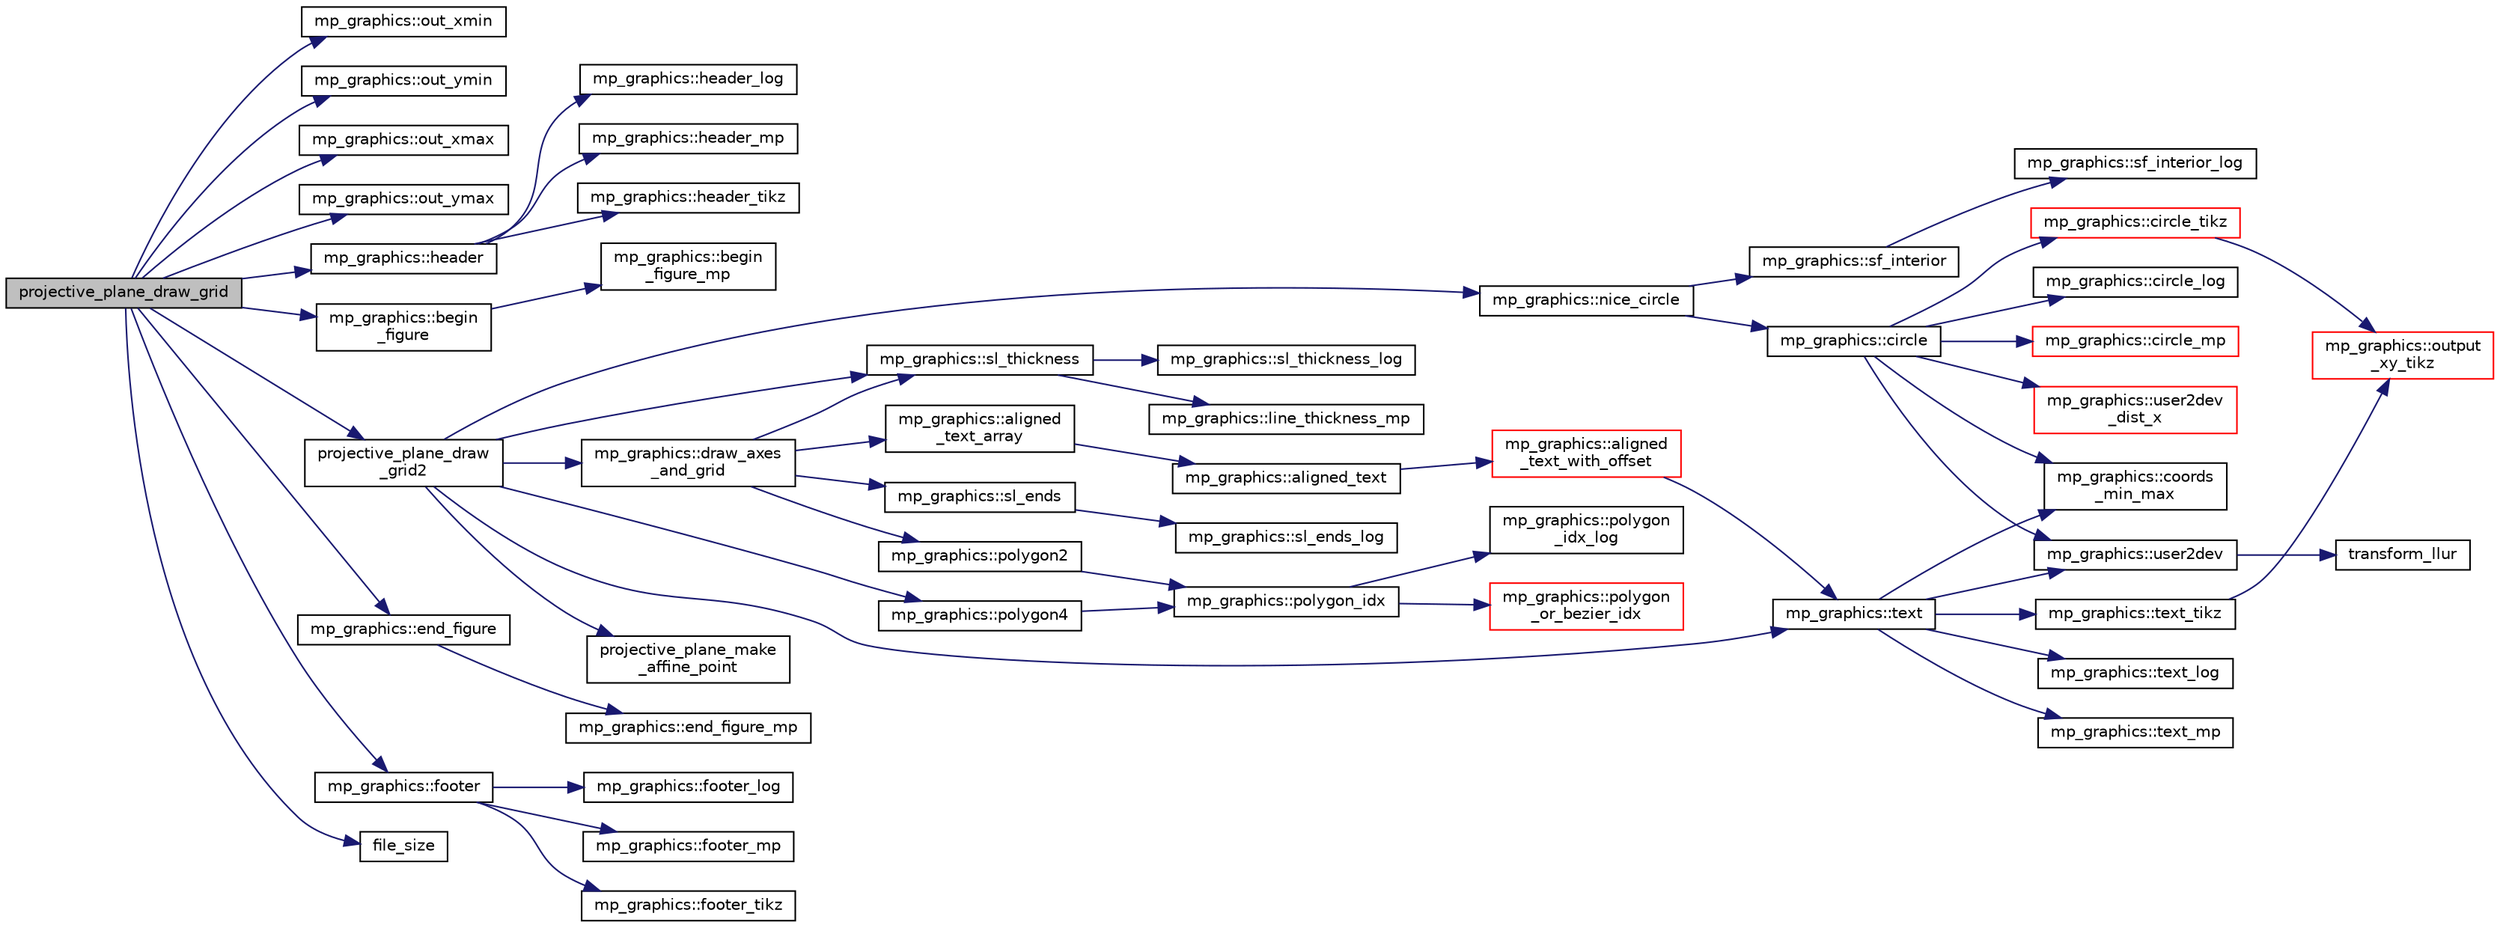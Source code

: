 digraph "projective_plane_draw_grid"
{
  edge [fontname="Helvetica",fontsize="10",labelfontname="Helvetica",labelfontsize="10"];
  node [fontname="Helvetica",fontsize="10",shape=record];
  rankdir="LR";
  Node204 [label="projective_plane_draw_grid",height=0.2,width=0.4,color="black", fillcolor="grey75", style="filled", fontcolor="black"];
  Node204 -> Node205 [color="midnightblue",fontsize="10",style="solid",fontname="Helvetica"];
  Node205 [label="mp_graphics::out_xmin",height=0.2,width=0.4,color="black", fillcolor="white", style="filled",URL="$da/d2c/classmp__graphics.html#a565bfb3987a4e246e3fd61d15c714ee7"];
  Node204 -> Node206 [color="midnightblue",fontsize="10",style="solid",fontname="Helvetica"];
  Node206 [label="mp_graphics::out_ymin",height=0.2,width=0.4,color="black", fillcolor="white", style="filled",URL="$da/d2c/classmp__graphics.html#a01d97c3ec8360a3c2244aa895e2b9c9e"];
  Node204 -> Node207 [color="midnightblue",fontsize="10",style="solid",fontname="Helvetica"];
  Node207 [label="mp_graphics::out_xmax",height=0.2,width=0.4,color="black", fillcolor="white", style="filled",URL="$da/d2c/classmp__graphics.html#af0f66267f65077db72afeb0ce0b8df31"];
  Node204 -> Node208 [color="midnightblue",fontsize="10",style="solid",fontname="Helvetica"];
  Node208 [label="mp_graphics::out_ymax",height=0.2,width=0.4,color="black", fillcolor="white", style="filled",URL="$da/d2c/classmp__graphics.html#a16d4b00f27d431c20c08840b6043cc7f"];
  Node204 -> Node209 [color="midnightblue",fontsize="10",style="solid",fontname="Helvetica"];
  Node209 [label="mp_graphics::header",height=0.2,width=0.4,color="black", fillcolor="white", style="filled",URL="$da/d2c/classmp__graphics.html#ad500b1cac8c75bf8a2f2ac78938c4e30"];
  Node209 -> Node210 [color="midnightblue",fontsize="10",style="solid",fontname="Helvetica"];
  Node210 [label="mp_graphics::header_log",height=0.2,width=0.4,color="black", fillcolor="white", style="filled",URL="$da/d2c/classmp__graphics.html#a001ad397d28bb3032a3201aac0896ce8"];
  Node209 -> Node211 [color="midnightblue",fontsize="10",style="solid",fontname="Helvetica"];
  Node211 [label="mp_graphics::header_mp",height=0.2,width=0.4,color="black", fillcolor="white", style="filled",URL="$da/d2c/classmp__graphics.html#ad08252e9be57fd9d484a80a1c3602969"];
  Node209 -> Node212 [color="midnightblue",fontsize="10",style="solid",fontname="Helvetica"];
  Node212 [label="mp_graphics::header_tikz",height=0.2,width=0.4,color="black", fillcolor="white", style="filled",URL="$da/d2c/classmp__graphics.html#a89a5fbf0e495443260399c1b6b3bb320"];
  Node204 -> Node213 [color="midnightblue",fontsize="10",style="solid",fontname="Helvetica"];
  Node213 [label="mp_graphics::begin\l_figure",height=0.2,width=0.4,color="black", fillcolor="white", style="filled",URL="$da/d2c/classmp__graphics.html#a5755257d778fb161984a756d0ad9c600"];
  Node213 -> Node214 [color="midnightblue",fontsize="10",style="solid",fontname="Helvetica"];
  Node214 [label="mp_graphics::begin\l_figure_mp",height=0.2,width=0.4,color="black", fillcolor="white", style="filled",URL="$da/d2c/classmp__graphics.html#aab98691d8a4a65a5ac8ed06e8f71c640"];
  Node204 -> Node215 [color="midnightblue",fontsize="10",style="solid",fontname="Helvetica"];
  Node215 [label="projective_plane_draw\l_grid2",height=0.2,width=0.4,color="black", fillcolor="white", style="filled",URL="$de/dea/plot_8_c.html#ab39804332acaaaaa6c7f3fd56ac914b3"];
  Node215 -> Node216 [color="midnightblue",fontsize="10",style="solid",fontname="Helvetica"];
  Node216 [label="mp_graphics::draw_axes\l_and_grid",height=0.2,width=0.4,color="black", fillcolor="white", style="filled",URL="$da/d2c/classmp__graphics.html#a50758b934912d486ff6e5fcbef74a1d0"];
  Node216 -> Node217 [color="midnightblue",fontsize="10",style="solid",fontname="Helvetica"];
  Node217 [label="mp_graphics::sl_thickness",height=0.2,width=0.4,color="black", fillcolor="white", style="filled",URL="$da/d2c/classmp__graphics.html#ac409a4e038d93b57dc977ceb3259e850"];
  Node217 -> Node218 [color="midnightblue",fontsize="10",style="solid",fontname="Helvetica"];
  Node218 [label="mp_graphics::line_thickness_mp",height=0.2,width=0.4,color="black", fillcolor="white", style="filled",URL="$da/d2c/classmp__graphics.html#ada686670b0e5c358f58c30b554822010"];
  Node217 -> Node219 [color="midnightblue",fontsize="10",style="solid",fontname="Helvetica"];
  Node219 [label="mp_graphics::sl_thickness_log",height=0.2,width=0.4,color="black", fillcolor="white", style="filled",URL="$da/d2c/classmp__graphics.html#a3356cadbf9e1ae81ae353c4014d5590a"];
  Node216 -> Node220 [color="midnightblue",fontsize="10",style="solid",fontname="Helvetica"];
  Node220 [label="mp_graphics::sl_ends",height=0.2,width=0.4,color="black", fillcolor="white", style="filled",URL="$da/d2c/classmp__graphics.html#a555d8a360035bd043aedba1563107551"];
  Node220 -> Node221 [color="midnightblue",fontsize="10",style="solid",fontname="Helvetica"];
  Node221 [label="mp_graphics::sl_ends_log",height=0.2,width=0.4,color="black", fillcolor="white", style="filled",URL="$da/d2c/classmp__graphics.html#af3c7852b230527041002aac41b8481fd"];
  Node216 -> Node222 [color="midnightblue",fontsize="10",style="solid",fontname="Helvetica"];
  Node222 [label="mp_graphics::polygon2",height=0.2,width=0.4,color="black", fillcolor="white", style="filled",URL="$da/d2c/classmp__graphics.html#ad4052be9dec4eeef879dcc8ca6d85d71"];
  Node222 -> Node223 [color="midnightblue",fontsize="10",style="solid",fontname="Helvetica"];
  Node223 [label="mp_graphics::polygon_idx",height=0.2,width=0.4,color="black", fillcolor="white", style="filled",URL="$da/d2c/classmp__graphics.html#a60729a478cad572ccb9df00b0f5988df"];
  Node223 -> Node224 [color="midnightblue",fontsize="10",style="solid",fontname="Helvetica"];
  Node224 [label="mp_graphics::polygon\l_idx_log",height=0.2,width=0.4,color="black", fillcolor="white", style="filled",URL="$da/d2c/classmp__graphics.html#aef990b1a5e84f4781ff613ce48fafe83"];
  Node223 -> Node225 [color="midnightblue",fontsize="10",style="solid",fontname="Helvetica"];
  Node225 [label="mp_graphics::polygon\l_or_bezier_idx",height=0.2,width=0.4,color="red", fillcolor="white", style="filled",URL="$da/d2c/classmp__graphics.html#ac67f20507b7b4f592e9ed90aaa1f472a"];
  Node216 -> Node238 [color="midnightblue",fontsize="10",style="solid",fontname="Helvetica"];
  Node238 [label="mp_graphics::aligned\l_text_array",height=0.2,width=0.4,color="black", fillcolor="white", style="filled",URL="$da/d2c/classmp__graphics.html#a19f2bd68d1090f43bb7b6567ad81b6b4"];
  Node238 -> Node239 [color="midnightblue",fontsize="10",style="solid",fontname="Helvetica"];
  Node239 [label="mp_graphics::aligned_text",height=0.2,width=0.4,color="black", fillcolor="white", style="filled",URL="$da/d2c/classmp__graphics.html#a52ca0d0e39640fe15c6a8bd8633c9e5a"];
  Node239 -> Node240 [color="midnightblue",fontsize="10",style="solid",fontname="Helvetica"];
  Node240 [label="mp_graphics::aligned\l_text_with_offset",height=0.2,width=0.4,color="red", fillcolor="white", style="filled",URL="$da/d2c/classmp__graphics.html#a3b5a8558ee721bd8b9ed36e732317679"];
  Node240 -> Node243 [color="midnightblue",fontsize="10",style="solid",fontname="Helvetica"];
  Node243 [label="mp_graphics::text",height=0.2,width=0.4,color="black", fillcolor="white", style="filled",URL="$da/d2c/classmp__graphics.html#ae92ece77cf1942bfee760d6cf854b74b"];
  Node243 -> Node227 [color="midnightblue",fontsize="10",style="solid",fontname="Helvetica"];
  Node227 [label="mp_graphics::coords\l_min_max",height=0.2,width=0.4,color="black", fillcolor="white", style="filled",URL="$da/d2c/classmp__graphics.html#afa0af74da2afd1d00b2eeb5e25b4f596"];
  Node243 -> Node228 [color="midnightblue",fontsize="10",style="solid",fontname="Helvetica"];
  Node228 [label="mp_graphics::user2dev",height=0.2,width=0.4,color="black", fillcolor="white", style="filled",URL="$da/d2c/classmp__graphics.html#af087f5f4b08c72f67f5e35cc312070fb"];
  Node228 -> Node229 [color="midnightblue",fontsize="10",style="solid",fontname="Helvetica"];
  Node229 [label="transform_llur",height=0.2,width=0.4,color="black", fillcolor="white", style="filled",URL="$d9/d29/draw_8_c.html#af38b139f64e19404b9a944c7188d4aff"];
  Node243 -> Node244 [color="midnightblue",fontsize="10",style="solid",fontname="Helvetica"];
  Node244 [label="mp_graphics::text_log",height=0.2,width=0.4,color="black", fillcolor="white", style="filled",URL="$da/d2c/classmp__graphics.html#a3a8320de1e68f3c290e138355f05f8ae"];
  Node243 -> Node245 [color="midnightblue",fontsize="10",style="solid",fontname="Helvetica"];
  Node245 [label="mp_graphics::text_mp",height=0.2,width=0.4,color="black", fillcolor="white", style="filled",URL="$da/d2c/classmp__graphics.html#ad30aeb75639e84d876dade51faa50bee"];
  Node243 -> Node246 [color="midnightblue",fontsize="10",style="solid",fontname="Helvetica"];
  Node246 [label="mp_graphics::text_tikz",height=0.2,width=0.4,color="black", fillcolor="white", style="filled",URL="$da/d2c/classmp__graphics.html#ac7e4333813701bcc76fc5eba7700bdbd"];
  Node246 -> Node235 [color="midnightblue",fontsize="10",style="solid",fontname="Helvetica"];
  Node235 [label="mp_graphics::output\l_xy_tikz",height=0.2,width=0.4,color="red", fillcolor="white", style="filled",URL="$da/d2c/classmp__graphics.html#a640800bc67fec9ed441b27c71461e9c6"];
  Node215 -> Node243 [color="midnightblue",fontsize="10",style="solid",fontname="Helvetica"];
  Node215 -> Node217 [color="midnightblue",fontsize="10",style="solid",fontname="Helvetica"];
  Node215 -> Node247 [color="midnightblue",fontsize="10",style="solid",fontname="Helvetica"];
  Node247 [label="projective_plane_make\l_affine_point",height=0.2,width=0.4,color="black", fillcolor="white", style="filled",URL="$de/dea/plot_8_c.html#a54645ba8a7d4376663092cd4959cfb2f"];
  Node215 -> Node248 [color="midnightblue",fontsize="10",style="solid",fontname="Helvetica"];
  Node248 [label="mp_graphics::polygon4",height=0.2,width=0.4,color="black", fillcolor="white", style="filled",URL="$da/d2c/classmp__graphics.html#acb344e1e44ad9f7fb2d1e8d6ae5bbf53"];
  Node248 -> Node223 [color="midnightblue",fontsize="10",style="solid",fontname="Helvetica"];
  Node215 -> Node249 [color="midnightblue",fontsize="10",style="solid",fontname="Helvetica"];
  Node249 [label="mp_graphics::nice_circle",height=0.2,width=0.4,color="black", fillcolor="white", style="filled",URL="$da/d2c/classmp__graphics.html#a29055ee6a26b527757614c4e75911ade"];
  Node249 -> Node250 [color="midnightblue",fontsize="10",style="solid",fontname="Helvetica"];
  Node250 [label="mp_graphics::sf_interior",height=0.2,width=0.4,color="black", fillcolor="white", style="filled",URL="$da/d2c/classmp__graphics.html#a2db6a380fffb003254304ea9489a452b"];
  Node250 -> Node251 [color="midnightblue",fontsize="10",style="solid",fontname="Helvetica"];
  Node251 [label="mp_graphics::sf_interior_log",height=0.2,width=0.4,color="black", fillcolor="white", style="filled",URL="$da/d2c/classmp__graphics.html#ab805bb76ca29a586a45209d2ed00b085"];
  Node249 -> Node252 [color="midnightblue",fontsize="10",style="solid",fontname="Helvetica"];
  Node252 [label="mp_graphics::circle",height=0.2,width=0.4,color="black", fillcolor="white", style="filled",URL="$da/d2c/classmp__graphics.html#a0e1e32cdfd93dd41678a1dda2671ab6e"];
  Node252 -> Node227 [color="midnightblue",fontsize="10",style="solid",fontname="Helvetica"];
  Node252 -> Node228 [color="midnightblue",fontsize="10",style="solid",fontname="Helvetica"];
  Node252 -> Node253 [color="midnightblue",fontsize="10",style="solid",fontname="Helvetica"];
  Node253 [label="mp_graphics::user2dev\l_dist_x",height=0.2,width=0.4,color="red", fillcolor="white", style="filled",URL="$da/d2c/classmp__graphics.html#a0c6b0bda2fbf3a7baa984eba08a87478"];
  Node252 -> Node255 [color="midnightblue",fontsize="10",style="solid",fontname="Helvetica"];
  Node255 [label="mp_graphics::circle_log",height=0.2,width=0.4,color="black", fillcolor="white", style="filled",URL="$da/d2c/classmp__graphics.html#a39416f00c1c310a76936674cdff82e49"];
  Node252 -> Node256 [color="midnightblue",fontsize="10",style="solid",fontname="Helvetica"];
  Node256 [label="mp_graphics::circle_mp",height=0.2,width=0.4,color="red", fillcolor="white", style="filled",URL="$da/d2c/classmp__graphics.html#af45ff3b26ab8578a58b17b3507578fc2"];
  Node252 -> Node257 [color="midnightblue",fontsize="10",style="solid",fontname="Helvetica"];
  Node257 [label="mp_graphics::circle_tikz",height=0.2,width=0.4,color="red", fillcolor="white", style="filled",URL="$da/d2c/classmp__graphics.html#a2130247d7df0f51620ccc91d17b713f7"];
  Node257 -> Node235 [color="midnightblue",fontsize="10",style="solid",fontname="Helvetica"];
  Node204 -> Node258 [color="midnightblue",fontsize="10",style="solid",fontname="Helvetica"];
  Node258 [label="mp_graphics::end_figure",height=0.2,width=0.4,color="black", fillcolor="white", style="filled",URL="$da/d2c/classmp__graphics.html#af7e758a9c83d809d033e1d18752d2925"];
  Node258 -> Node259 [color="midnightblue",fontsize="10",style="solid",fontname="Helvetica"];
  Node259 [label="mp_graphics::end_figure_mp",height=0.2,width=0.4,color="black", fillcolor="white", style="filled",URL="$da/d2c/classmp__graphics.html#a9689888a580c69708ba1ead311f4cd26"];
  Node204 -> Node260 [color="midnightblue",fontsize="10",style="solid",fontname="Helvetica"];
  Node260 [label="mp_graphics::footer",height=0.2,width=0.4,color="black", fillcolor="white", style="filled",URL="$da/d2c/classmp__graphics.html#a20ae36e3dae7401578c7623f73419fe8"];
  Node260 -> Node261 [color="midnightblue",fontsize="10",style="solid",fontname="Helvetica"];
  Node261 [label="mp_graphics::footer_log",height=0.2,width=0.4,color="black", fillcolor="white", style="filled",URL="$da/d2c/classmp__graphics.html#a24e948667d548c41a757285e7a22c2c0"];
  Node260 -> Node262 [color="midnightblue",fontsize="10",style="solid",fontname="Helvetica"];
  Node262 [label="mp_graphics::footer_mp",height=0.2,width=0.4,color="black", fillcolor="white", style="filled",URL="$da/d2c/classmp__graphics.html#a3667f25d3a90de957ede28f7aa95ac56"];
  Node260 -> Node263 [color="midnightblue",fontsize="10",style="solid",fontname="Helvetica"];
  Node263 [label="mp_graphics::footer_tikz",height=0.2,width=0.4,color="black", fillcolor="white", style="filled",URL="$da/d2c/classmp__graphics.html#a6cd32ee52e926c056c84756d5c5a8687"];
  Node204 -> Node264 [color="midnightblue",fontsize="10",style="solid",fontname="Helvetica"];
  Node264 [label="file_size",height=0.2,width=0.4,color="black", fillcolor="white", style="filled",URL="$df/dbf/sajeeb_8_c.html#a5c37cf5785204b6e9adf647dc14d0e50"];
}
